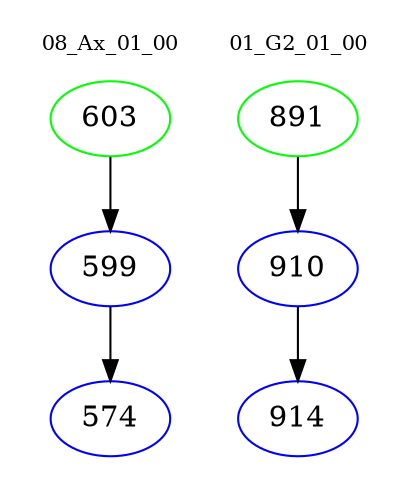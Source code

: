 digraph{
subgraph cluster_0 {
color = white
label = "08_Ax_01_00";
fontsize=10;
T0_603 [label="603", color="green"]
T0_603 -> T0_599 [color="black"]
T0_599 [label="599", color="blue"]
T0_599 -> T0_574 [color="black"]
T0_574 [label="574", color="blue"]
}
subgraph cluster_1 {
color = white
label = "01_G2_01_00";
fontsize=10;
T1_891 [label="891", color="green"]
T1_891 -> T1_910 [color="black"]
T1_910 [label="910", color="blue"]
T1_910 -> T1_914 [color="black"]
T1_914 [label="914", color="blue"]
}
}
